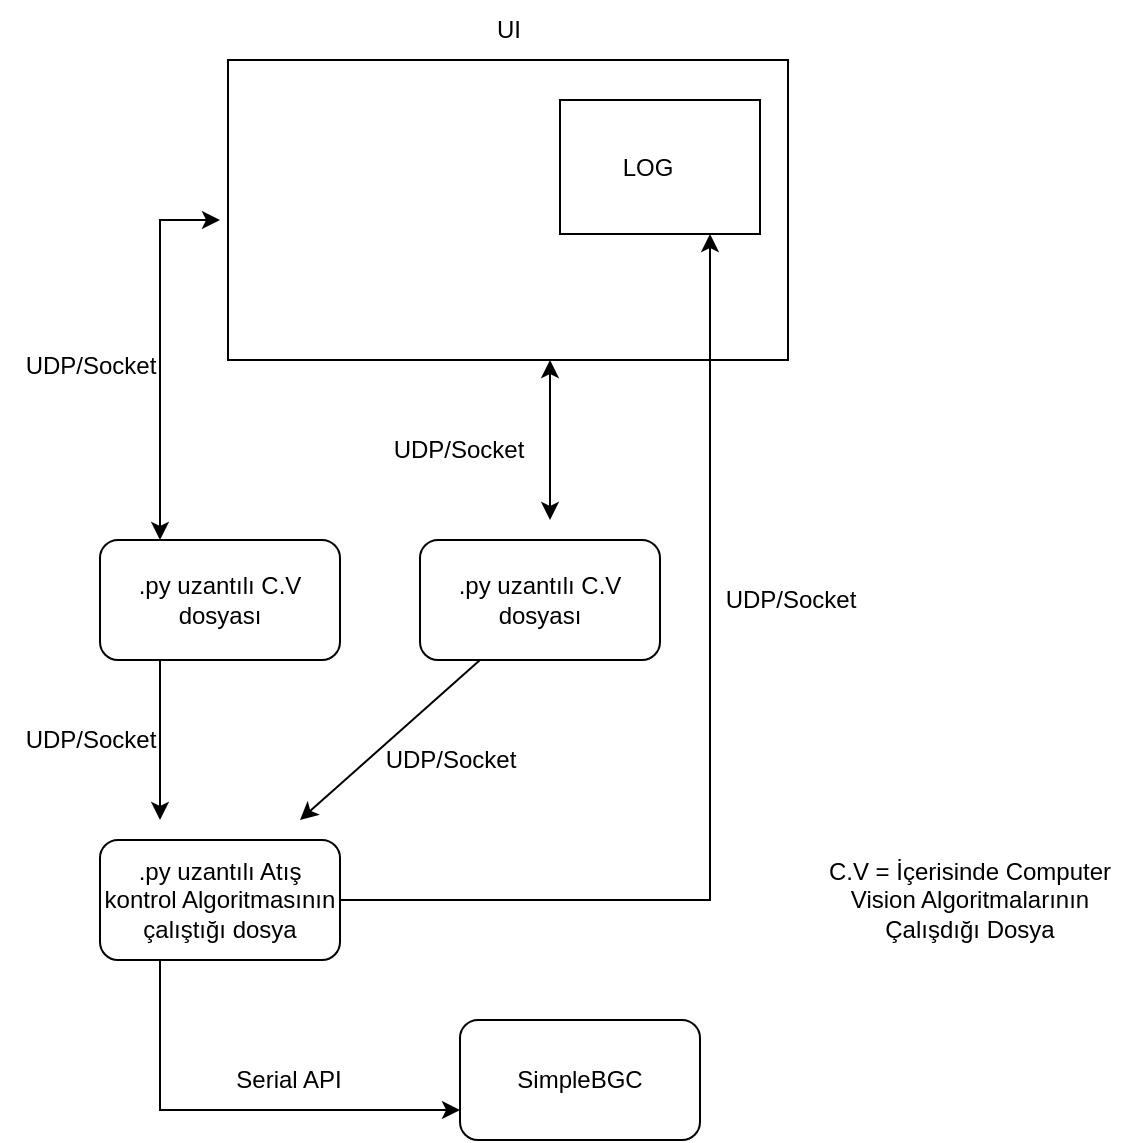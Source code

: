 <mxfile version="26.2.14">
  <diagram name="Sayfa -1" id="jg6Y_qHEkStI7UyJQZgl">
    <mxGraphModel dx="1426" dy="777" grid="1" gridSize="10" guides="1" tooltips="1" connect="1" arrows="1" fold="1" page="1" pageScale="1" pageWidth="827" pageHeight="1169" math="0" shadow="0">
      <root>
        <mxCell id="0" />
        <mxCell id="1" parent="0" />
        <mxCell id="_CV9JmvEhVDrdJEq_DAU-1" value="" style="rounded=0;whiteSpace=wrap;html=1;labelBackgroundColor=none;" parent="1" vertex="1">
          <mxGeometry x="234" y="230" width="280" height="150" as="geometry" />
        </mxCell>
        <mxCell id="UEnS7jFvRgCfqIm5CqwN-1" value="UI" style="text;html=1;align=center;verticalAlign=middle;resizable=0;points=[];autosize=1;strokeColor=none;fillColor=none;labelBackgroundColor=none;" vertex="1" parent="1">
          <mxGeometry x="354" y="200" width="40" height="30" as="geometry" />
        </mxCell>
        <mxCell id="UEnS7jFvRgCfqIm5CqwN-2" value=".py uzantılı C.V dosyası" style="rounded=1;whiteSpace=wrap;html=1;labelBackgroundColor=none;" vertex="1" parent="1">
          <mxGeometry x="170" y="470" width="120" height="60" as="geometry" />
        </mxCell>
        <mxCell id="UEnS7jFvRgCfqIm5CqwN-5" value=".py uzantılı C.V dosyası" style="rounded=1;whiteSpace=wrap;html=1;labelBackgroundColor=none;" vertex="1" parent="1">
          <mxGeometry x="330" y="470" width="120" height="60" as="geometry" />
        </mxCell>
        <mxCell id="UEnS7jFvRgCfqIm5CqwN-7" value="C.V = İçerisinde Computer Vision Algoritmalarının Çalışdığı Dosya" style="text;html=1;align=center;verticalAlign=middle;whiteSpace=wrap;rounded=0;labelBackgroundColor=none;" vertex="1" parent="1">
          <mxGeometry x="530" y="620" width="150" height="60" as="geometry" />
        </mxCell>
        <mxCell id="UEnS7jFvRgCfqIm5CqwN-8" value="" style="endArrow=classic;startArrow=classic;html=1;rounded=0;exitX=0.25;exitY=0;exitDx=0;exitDy=0;labelBackgroundColor=none;fontColor=default;" edge="1" parent="1" source="UEnS7jFvRgCfqIm5CqwN-2">
          <mxGeometry width="50" height="50" relative="1" as="geometry">
            <mxPoint x="160" y="420" as="sourcePoint" />
            <mxPoint x="230" y="310" as="targetPoint" />
            <Array as="points">
              <mxPoint x="200" y="310" />
            </Array>
          </mxGeometry>
        </mxCell>
        <mxCell id="UEnS7jFvRgCfqIm5CqwN-9" value="UDP/Socket" style="text;html=1;align=center;verticalAlign=middle;resizable=0;points=[];autosize=1;strokeColor=none;fillColor=none;labelBackgroundColor=none;" vertex="1" parent="1">
          <mxGeometry x="120" y="368" width="90" height="30" as="geometry" />
        </mxCell>
        <mxCell id="UEnS7jFvRgCfqIm5CqwN-10" value="" style="endArrow=classic;startArrow=classic;html=1;rounded=0;entryX=0.575;entryY=1;entryDx=0;entryDy=0;entryPerimeter=0;labelBackgroundColor=none;fontColor=default;" edge="1" parent="1" target="_CV9JmvEhVDrdJEq_DAU-1">
          <mxGeometry width="50" height="50" relative="1" as="geometry">
            <mxPoint x="395" y="460" as="sourcePoint" />
            <mxPoint x="410" y="410" as="targetPoint" />
          </mxGeometry>
        </mxCell>
        <mxCell id="UEnS7jFvRgCfqIm5CqwN-11" value="UDP/Socket" style="text;html=1;align=center;verticalAlign=middle;resizable=0;points=[];autosize=1;strokeColor=none;fillColor=none;labelBackgroundColor=none;" vertex="1" parent="1">
          <mxGeometry x="304" y="410" width="90" height="30" as="geometry" />
        </mxCell>
        <mxCell id="UEnS7jFvRgCfqIm5CqwN-19" style="edgeStyle=orthogonalEdgeStyle;rounded=0;orthogonalLoop=1;jettySize=auto;html=1;entryX=0.75;entryY=1;entryDx=0;entryDy=0;labelBackgroundColor=none;fontColor=default;" edge="1" parent="1" source="UEnS7jFvRgCfqIm5CqwN-12" target="UEnS7jFvRgCfqIm5CqwN-17">
          <mxGeometry relative="1" as="geometry" />
        </mxCell>
        <mxCell id="UEnS7jFvRgCfqIm5CqwN-24" style="edgeStyle=orthogonalEdgeStyle;rounded=0;orthogonalLoop=1;jettySize=auto;html=1;exitX=0.25;exitY=1;exitDx=0;exitDy=0;entryX=0;entryY=0.75;entryDx=0;entryDy=0;labelBackgroundColor=none;fontColor=default;" edge="1" parent="1" source="UEnS7jFvRgCfqIm5CqwN-12" target="UEnS7jFvRgCfqIm5CqwN-22">
          <mxGeometry relative="1" as="geometry" />
        </mxCell>
        <mxCell id="UEnS7jFvRgCfqIm5CqwN-12" value=".py uzantılı Atış kontrol Algoritmasının çalıştığı dosya" style="rounded=1;whiteSpace=wrap;html=1;labelBackgroundColor=none;" vertex="1" parent="1">
          <mxGeometry x="170" y="620" width="120" height="60" as="geometry" />
        </mxCell>
        <mxCell id="UEnS7jFvRgCfqIm5CqwN-13" value="" style="endArrow=classic;html=1;rounded=0;exitX=0.25;exitY=1;exitDx=0;exitDy=0;labelBackgroundColor=none;fontColor=default;" edge="1" parent="1" source="UEnS7jFvRgCfqIm5CqwN-2">
          <mxGeometry width="50" height="50" relative="1" as="geometry">
            <mxPoint x="230" y="600" as="sourcePoint" />
            <mxPoint x="200" y="610" as="targetPoint" />
          </mxGeometry>
        </mxCell>
        <mxCell id="UEnS7jFvRgCfqIm5CqwN-14" value="UDP/Socket" style="text;html=1;align=center;verticalAlign=middle;resizable=0;points=[];autosize=1;strokeColor=none;fillColor=none;labelBackgroundColor=none;" vertex="1" parent="1">
          <mxGeometry x="120" y="555" width="90" height="30" as="geometry" />
        </mxCell>
        <mxCell id="UEnS7jFvRgCfqIm5CqwN-15" value="" style="endArrow=classic;html=1;rounded=0;exitX=0.25;exitY=1;exitDx=0;exitDy=0;labelBackgroundColor=none;fontColor=default;" edge="1" parent="1" source="UEnS7jFvRgCfqIm5CqwN-5">
          <mxGeometry width="50" height="50" relative="1" as="geometry">
            <mxPoint x="440" y="620" as="sourcePoint" />
            <mxPoint x="270" y="610" as="targetPoint" />
          </mxGeometry>
        </mxCell>
        <mxCell id="UEnS7jFvRgCfqIm5CqwN-16" value="UDP/Socket" style="text;html=1;align=center;verticalAlign=middle;resizable=0;points=[];autosize=1;strokeColor=none;fillColor=none;labelBackgroundColor=none;" vertex="1" parent="1">
          <mxGeometry x="300" y="565" width="90" height="30" as="geometry" />
        </mxCell>
        <mxCell id="UEnS7jFvRgCfqIm5CqwN-17" value="" style="rounded=0;whiteSpace=wrap;html=1;labelBackgroundColor=none;" vertex="1" parent="1">
          <mxGeometry x="400" y="250" width="100" height="67" as="geometry" />
        </mxCell>
        <mxCell id="UEnS7jFvRgCfqIm5CqwN-18" value="LOG" style="text;html=1;align=center;verticalAlign=middle;whiteSpace=wrap;rounded=0;labelBackgroundColor=none;" vertex="1" parent="1">
          <mxGeometry x="414" y="269" width="60" height="30" as="geometry" />
        </mxCell>
        <mxCell id="UEnS7jFvRgCfqIm5CqwN-20" value="UDP/Socket" style="text;html=1;align=center;verticalAlign=middle;resizable=0;points=[];autosize=1;strokeColor=none;fillColor=none;labelBackgroundColor=none;" vertex="1" parent="1">
          <mxGeometry x="470" y="485" width="90" height="30" as="geometry" />
        </mxCell>
        <mxCell id="UEnS7jFvRgCfqIm5CqwN-22" value="SimpleBGC" style="rounded=1;whiteSpace=wrap;html=1;labelBackgroundColor=none;" vertex="1" parent="1">
          <mxGeometry x="350" y="710" width="120" height="60" as="geometry" />
        </mxCell>
        <mxCell id="UEnS7jFvRgCfqIm5CqwN-25" value="Serial API" style="text;html=1;align=center;verticalAlign=middle;resizable=0;points=[];autosize=1;strokeColor=none;fillColor=none;labelBackgroundColor=none;" vertex="1" parent="1">
          <mxGeometry x="224" y="725" width="80" height="30" as="geometry" />
        </mxCell>
      </root>
    </mxGraphModel>
  </diagram>
</mxfile>

